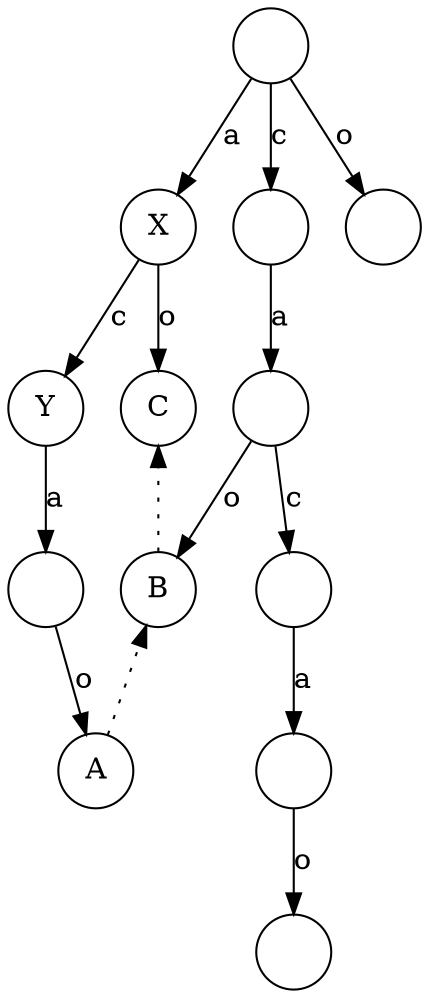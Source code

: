 digraph G{
	node[shape=circle]
	t[label=""];
	ta[label="X"];
	tac[label="Y"];
	taca[label=""];
	tacao[label="A"];
	taca->tacao[label="o"]
	tac->taca[label="a"]
	ta->tac[label="c"]
	tao[label="C"];
	ta->tao[label="o"]
	t->ta[label="a"]
	tc[label=""];
	tca[label=""];
	tcac[label=""];
	tcaca[label=""];
	tcacao[label=""];
	tcaca->tcacao[label="o"]
	tcac->tcaca[label="a"]
	tca->tcac[label="c"]
	tcao[label="B"];
	tca->tcao[label="o"]
	tc->tca[label="a"]
	t->tc[label="c"]
	to[label=""];
	t->to[label="o"]
	tacao->tcao[style=dotted];
	tcao->tao[style=dotted];
	{rank = same; tao; tac; tca}
	{rank = same; ta; tc; to;}
	{rank = same; tcao; tcac; taca;}
}
